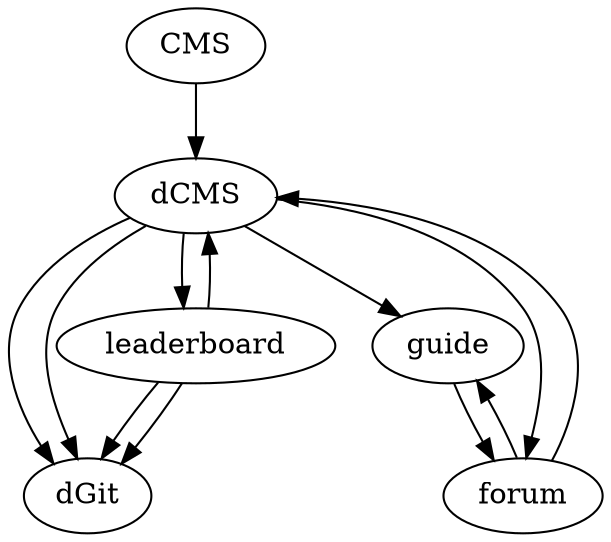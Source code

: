 digraph Prog2Graph {
CMS -> dCMS;
dCMS -> dGit;
dCMS -> dGit;
dCMS -> guide;
dCMS -> forum;
dCMS -> leaderboard;
leaderboard -> dCMS;
leaderboard -> dGit;
leaderboard -> dGit;
guide -> forum;
forum -> guide;
forum -> dCMS;
}